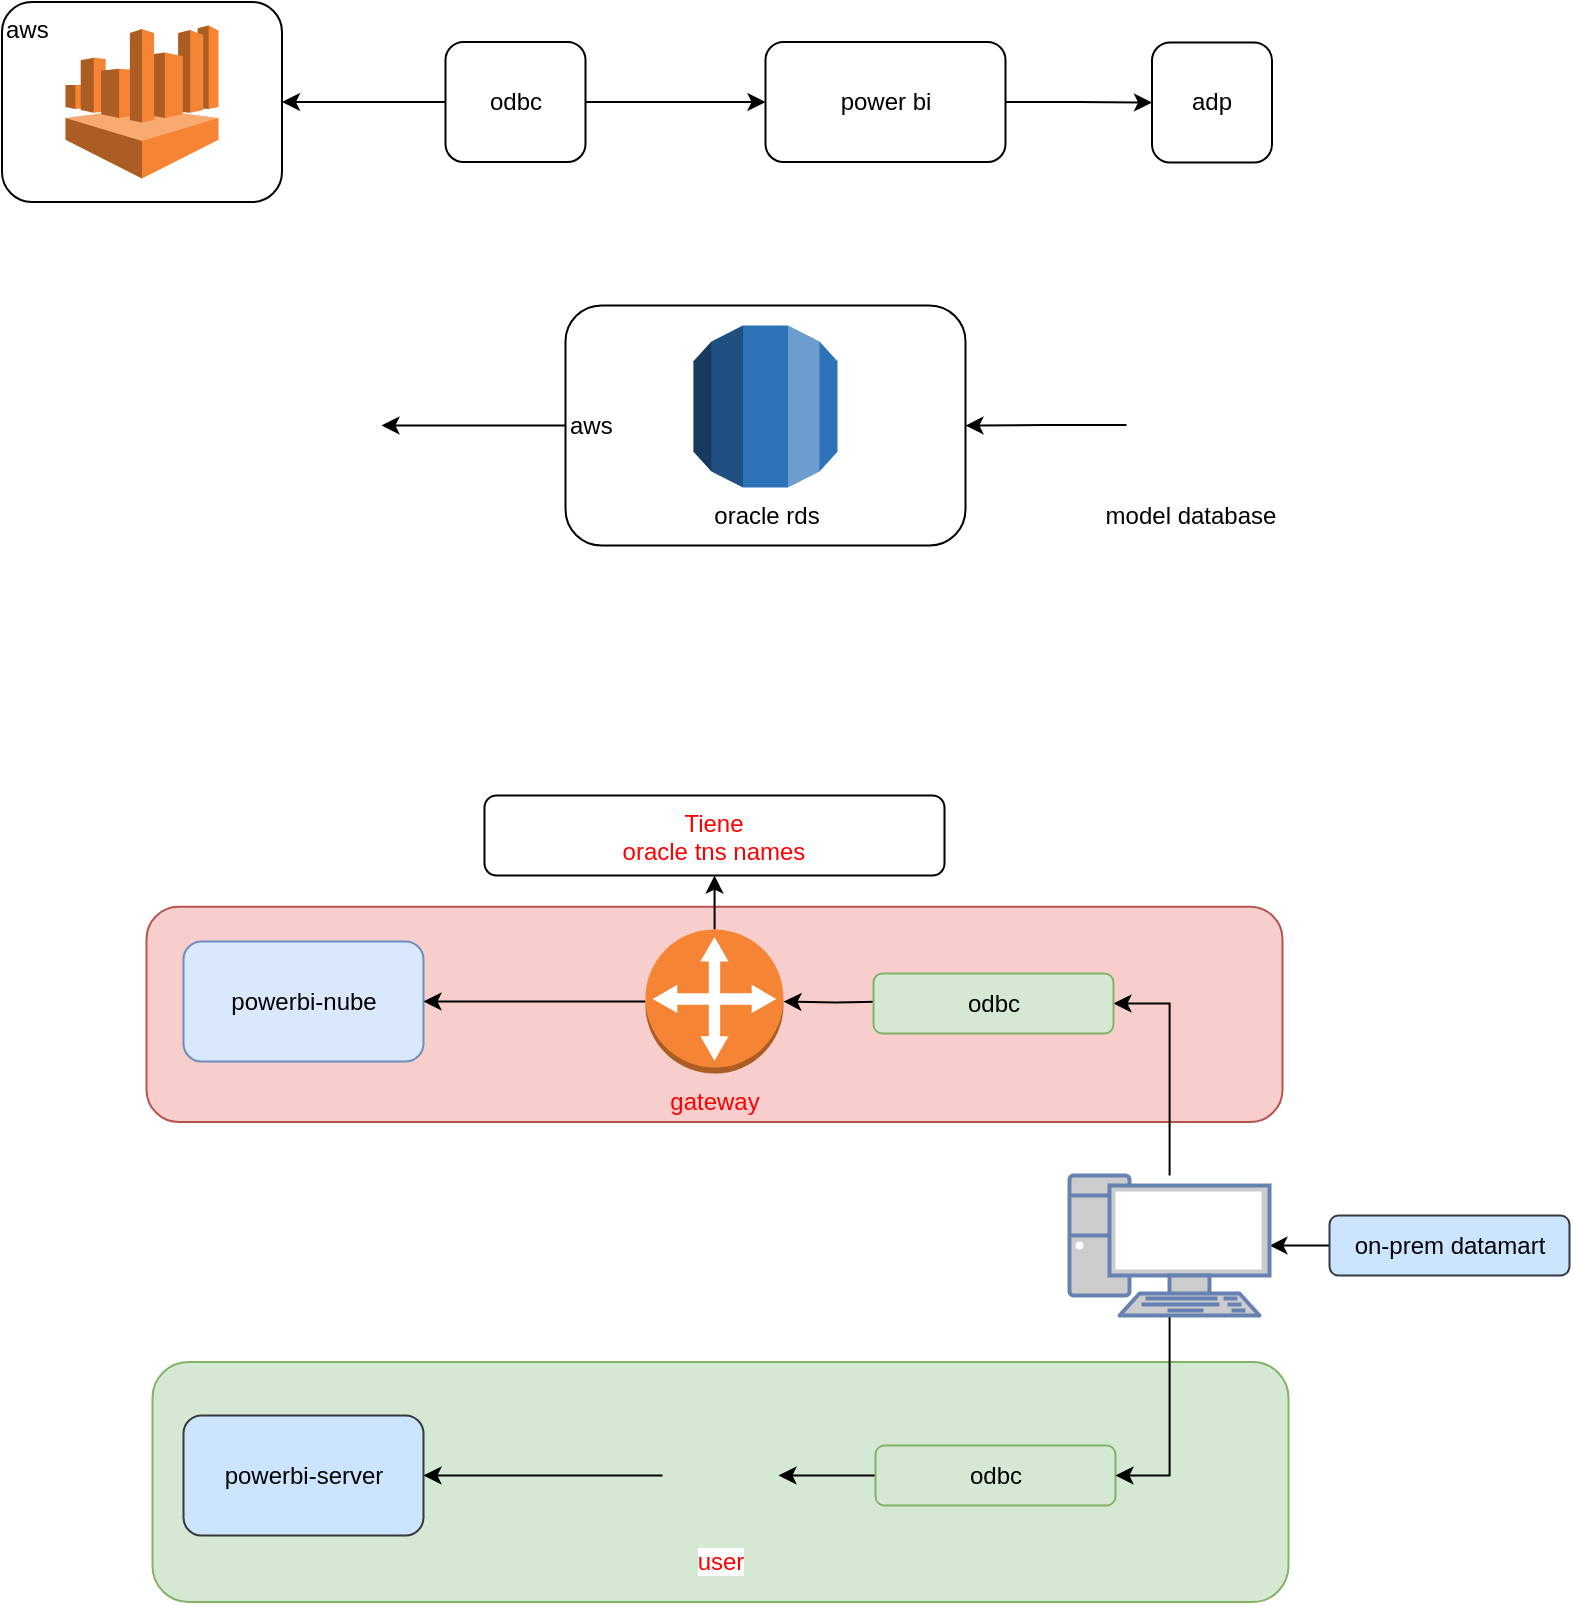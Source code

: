 <mxfile version="12.9.10" type="github"><diagram id="Uxcj9wY_v_Tq2mg2bwjV" name="Page-1"><mxGraphModel dx="1669" dy="463" grid="1" gridSize="10" guides="1" tooltips="1" connect="1" arrows="1" fold="1" page="1" pageScale="1" pageWidth="850" pageHeight="1100" math="0" shadow="0"><root><mxCell id="0"/><mxCell id="1" parent="0"/><mxCell id="j9c_J29v5v7whcMzjjZ--33" value="" style="rounded=1;whiteSpace=wrap;html=1;fillColor=#f8cecc;strokeColor=#b85450;" vertex="1" parent="1"><mxGeometry x="22.25" y="582.38" width="568" height="107.62" as="geometry"/></mxCell><mxCell id="j9c_J29v5v7whcMzjjZ--32" value="" style="rounded=1;whiteSpace=wrap;html=1;fillColor=#d5e8d4;strokeColor=#82b366;" vertex="1" parent="1"><mxGeometry x="25.25" y="810" width="568" height="120" as="geometry"/></mxCell><mxCell id="j9c_J29v5v7whcMzjjZ--1" value="aws" style="rounded=1;whiteSpace=wrap;html=1;verticalAlign=top;align=left;" vertex="1" parent="1"><mxGeometry x="-50" y="130" width="140" height="100" as="geometry"/></mxCell><mxCell id="j9c_J29v5v7whcMzjjZ--2" value="adp" style="rounded=1;whiteSpace=wrap;html=1;" vertex="1" parent="1"><mxGeometry x="525" y="150.25" width="60" height="60" as="geometry"/></mxCell><mxCell id="j9c_J29v5v7whcMzjjZ--3" value="" style="outlineConnect=0;dashed=0;verticalLabelPosition=bottom;verticalAlign=top;align=center;html=1;shape=mxgraph.aws3.athena;fillColor=#F58534;gradientColor=none;" vertex="1" parent="1"><mxGeometry x="-18.25" y="141.75" width="76.5" height="76.5" as="geometry"/></mxCell><mxCell id="j9c_J29v5v7whcMzjjZ--4" style="edgeStyle=orthogonalEdgeStyle;rounded=0;orthogonalLoop=1;jettySize=auto;html=1;" edge="1" parent="1" source="j9c_J29v5v7whcMzjjZ--5" target="j9c_J29v5v7whcMzjjZ--2"><mxGeometry relative="1" as="geometry"/></mxCell><mxCell id="j9c_J29v5v7whcMzjjZ--5" value="power bi" style="rounded=1;whiteSpace=wrap;html=1;" vertex="1" parent="1"><mxGeometry x="331.75" y="150" width="120" height="60" as="geometry"/></mxCell><mxCell id="j9c_J29v5v7whcMzjjZ--6" style="edgeStyle=orthogonalEdgeStyle;rounded=0;orthogonalLoop=1;jettySize=auto;html=1;entryX=1;entryY=0.5;entryDx=0;entryDy=0;" edge="1" parent="1" source="j9c_J29v5v7whcMzjjZ--8" target="j9c_J29v5v7whcMzjjZ--1"><mxGeometry relative="1" as="geometry"><Array as="points"><mxPoint x="101.75" y="179.75"/></Array></mxGeometry></mxCell><mxCell id="j9c_J29v5v7whcMzjjZ--7" style="edgeStyle=orthogonalEdgeStyle;rounded=0;orthogonalLoop=1;jettySize=auto;html=1;" edge="1" parent="1" source="j9c_J29v5v7whcMzjjZ--8" target="j9c_J29v5v7whcMzjjZ--5"><mxGeometry relative="1" as="geometry"/></mxCell><mxCell id="j9c_J29v5v7whcMzjjZ--8" value="odbc" style="rounded=1;whiteSpace=wrap;html=1;" vertex="1" parent="1"><mxGeometry x="171.75" y="150" width="70" height="60" as="geometry"/></mxCell><mxCell id="j9c_J29v5v7whcMzjjZ--9" style="edgeStyle=orthogonalEdgeStyle;rounded=0;orthogonalLoop=1;jettySize=auto;html=1;fontColor=#FF0000;" edge="1" parent="1" source="j9c_J29v5v7whcMzjjZ--10" target="j9c_J29v5v7whcMzjjZ--27"><mxGeometry relative="1" as="geometry"/></mxCell><mxCell id="j9c_J29v5v7whcMzjjZ--10" value="model database" style="shape=image;html=1;verticalAlign=top;verticalLabelPosition=bottom;labelBackgroundColor=#ffffff;imageAspect=0;aspect=fixed;image=https://cdn2.iconfinder.com/data/icons/picol-vector/32/database_run-128.png;align=center;" vertex="1" parent="1"><mxGeometry x="512.25" y="309.75" width="63.5" height="63.5" as="geometry"/></mxCell><mxCell id="j9c_J29v5v7whcMzjjZ--11" value="powerbi-server" style="rounded=1;whiteSpace=wrap;html=1;align=center;fillColor=#cce5ff;strokeColor=#36393d;" vertex="1" parent="1"><mxGeometry x="40.75" y="836.75" width="120" height="60" as="geometry"/></mxCell><mxCell id="j9c_J29v5v7whcMzjjZ--12" value="powerbi-nube" style="rounded=1;whiteSpace=wrap;html=1;align=center;fillColor=#dae8fc;strokeColor=#6c8ebf;" vertex="1" parent="1"><mxGeometry x="40.75" y="599.75" width="120" height="60" as="geometry"/></mxCell><mxCell id="j9c_J29v5v7whcMzjjZ--13" style="edgeStyle=orthogonalEdgeStyle;rounded=0;orthogonalLoop=1;jettySize=auto;html=1;exitX=0;exitY=0.5;exitDx=0;exitDy=0;entryX=1;entryY=0.5;entryDx=0;entryDy=0;" edge="1" parent="1" source="j9c_J29v5v7whcMzjjZ--14" target="j9c_J29v5v7whcMzjjZ--31"><mxGeometry relative="1" as="geometry"><mxPoint x="523.25" y="831.75" as="sourcePoint"/></mxGeometry></mxCell><mxCell id="j9c_J29v5v7whcMzjjZ--14" value="odbc" style="rounded=1;whiteSpace=wrap;html=1;align=center;strokeColor=#82b366;fillColor=#d5e8d4;" vertex="1" parent="1"><mxGeometry x="386.75" y="851.75" width="120" height="30" as="geometry"/></mxCell><mxCell id="j9c_J29v5v7whcMzjjZ--15" style="edgeStyle=orthogonalEdgeStyle;rounded=0;orthogonalLoop=1;jettySize=auto;html=1;fontColor=#FF0000;" edge="1" parent="1" source="j9c_J29v5v7whcMzjjZ--16" target="j9c_J29v5v7whcMzjjZ--19"><mxGeometry relative="1" as="geometry"/></mxCell><mxCell id="j9c_J29v5v7whcMzjjZ--16" value="on-prem datamart" style="rounded=1;whiteSpace=wrap;html=1;align=center;fillColor=#cce5ff;strokeColor=#36393d;" vertex="1" parent="1"><mxGeometry x="613.75" y="736.75" width="120" height="30" as="geometry"/></mxCell><mxCell id="j9c_J29v5v7whcMzjjZ--17" style="edgeStyle=orthogonalEdgeStyle;rounded=0;orthogonalLoop=1;jettySize=auto;html=1;fontColor=#FF0000;entryX=1;entryY=0.5;entryDx=0;entryDy=0;" edge="1" parent="1" source="j9c_J29v5v7whcMzjjZ--19" target="j9c_J29v5v7whcMzjjZ--25"><mxGeometry relative="1" as="geometry"/></mxCell><mxCell id="j9c_J29v5v7whcMzjjZ--18" style="edgeStyle=orthogonalEdgeStyle;rounded=0;orthogonalLoop=1;jettySize=auto;html=1;entryX=1;entryY=0.5;entryDx=0;entryDy=0;fontColor=#FF0000;" edge="1" parent="1" source="j9c_J29v5v7whcMzjjZ--19" target="j9c_J29v5v7whcMzjjZ--14"><mxGeometry relative="1" as="geometry"/></mxCell><mxCell id="j9c_J29v5v7whcMzjjZ--19" value="" style="fontColor=#0066CC;verticalAlign=top;verticalLabelPosition=bottom;labelPosition=center;align=center;html=1;outlineConnect=0;fillColor=#CCCCCC;strokeColor=#6881B3;gradientColor=none;gradientDirection=north;strokeWidth=2;shape=mxgraph.networks.pc;" vertex="1" parent="1"><mxGeometry x="483.75" y="716.75" width="100" height="70" as="geometry"/></mxCell><mxCell id="j9c_J29v5v7whcMzjjZ--20" value="Tiene&lt;br&gt;&lt;div&gt;oracle tns names&lt;br&gt;&lt;/div&gt;&lt;div&gt;&lt;br&gt;&lt;/div&gt;" style="rounded=1;whiteSpace=wrap;html=1;fontColor=#FF0000;align=center;verticalAlign=top;" vertex="1" parent="1"><mxGeometry x="191.25" y="526.75" width="230" height="40" as="geometry"/></mxCell><mxCell id="j9c_J29v5v7whcMzjjZ--21" style="edgeStyle=orthogonalEdgeStyle;rounded=0;orthogonalLoop=1;jettySize=auto;html=1;entryX=0.5;entryY=1;entryDx=0;entryDy=0;fontColor=#FF0000;" edge="1" parent="1" source="j9c_J29v5v7whcMzjjZ--23" target="j9c_J29v5v7whcMzjjZ--20"><mxGeometry relative="1" as="geometry"/></mxCell><mxCell id="j9c_J29v5v7whcMzjjZ--22" style="edgeStyle=orthogonalEdgeStyle;rounded=0;orthogonalLoop=1;jettySize=auto;html=1;fontColor=#FF0000;" edge="1" parent="1" source="j9c_J29v5v7whcMzjjZ--23" target="j9c_J29v5v7whcMzjjZ--12"><mxGeometry relative="1" as="geometry"/></mxCell><mxCell id="j9c_J29v5v7whcMzjjZ--23" value="gateway" style="outlineConnect=0;dashed=0;verticalLabelPosition=bottom;verticalAlign=top;align=center;html=1;shape=mxgraph.aws3.customer_gateway;fillColor=#F58534;gradientColor=none;fontColor=#FF0000;" vertex="1" parent="1"><mxGeometry x="271.75" y="593.75" width="69" height="72" as="geometry"/></mxCell><mxCell id="j9c_J29v5v7whcMzjjZ--24" style="edgeStyle=orthogonalEdgeStyle;rounded=0;orthogonalLoop=1;jettySize=auto;html=1;fontColor=#FF0000;" edge="1" parent="1" target="j9c_J29v5v7whcMzjjZ--23"><mxGeometry relative="1" as="geometry"><mxPoint x="393.75" y="629.75" as="sourcePoint"/></mxGeometry></mxCell><mxCell id="j9c_J29v5v7whcMzjjZ--25" value="odbc" style="rounded=1;whiteSpace=wrap;html=1;align=center;fillColor=#d5e8d4;strokeColor=#82b366;" vertex="1" parent="1"><mxGeometry x="385.75" y="615.75" width="120" height="30" as="geometry"/></mxCell><mxCell id="j9c_J29v5v7whcMzjjZ--26" style="edgeStyle=orthogonalEdgeStyle;rounded=0;orthogonalLoop=1;jettySize=auto;html=1;fontColor=#FF0000;" edge="1" parent="1" source="j9c_J29v5v7whcMzjjZ--27" target="j9c_J29v5v7whcMzjjZ--29"><mxGeometry relative="1" as="geometry"/></mxCell><mxCell id="j9c_J29v5v7whcMzjjZ--27" value="aws" style="rounded=1;whiteSpace=wrap;html=1;align=left;" vertex="1" parent="1"><mxGeometry x="231.75" y="281.75" width="200" height="120" as="geometry"/></mxCell><mxCell id="j9c_J29v5v7whcMzjjZ--28" value="&lt;div&gt;oracle rds&lt;/div&gt;&lt;div&gt;&lt;br&gt;&lt;/div&gt;" style="outlineConnect=0;dashed=0;verticalLabelPosition=bottom;verticalAlign=top;align=center;html=1;shape=mxgraph.aws3.rds;fillColor=#2E73B8;gradientColor=none;" vertex="1" parent="1"><mxGeometry x="295.75" y="291.75" width="72" height="81" as="geometry"/></mxCell><mxCell id="j9c_J29v5v7whcMzjjZ--29" value="" style="shape=image;html=1;verticalAlign=top;verticalLabelPosition=bottom;labelBackgroundColor=#ffffff;imageAspect=0;aspect=fixed;image=https://cdn2.iconfinder.com/data/icons/ios-7-icons/50/help-128.png;fontColor=#FF0000;align=center;" vertex="1" parent="1"><mxGeometry x="11.75" y="277.75" width="128" height="128" as="geometry"/></mxCell><mxCell id="j9c_J29v5v7whcMzjjZ--30" style="edgeStyle=orthogonalEdgeStyle;rounded=0;orthogonalLoop=1;jettySize=auto;html=1;entryX=1;entryY=0.5;entryDx=0;entryDy=0;fontColor=#FF0000;" edge="1" parent="1" source="j9c_J29v5v7whcMzjjZ--31" target="j9c_J29v5v7whcMzjjZ--11"><mxGeometry relative="1" as="geometry"/></mxCell><mxCell id="j9c_J29v5v7whcMzjjZ--31" value="user" style="shape=image;html=1;verticalAlign=top;verticalLabelPosition=bottom;labelBackgroundColor=#ffffff;imageAspect=0;aspect=fixed;image=https://cdn2.iconfinder.com/data/icons/picol-vector/32/user_profile_edit-128.png;fontColor=#FF0000;align=center;" vertex="1" parent="1"><mxGeometry x="280.25" y="837.75" width="58" height="58" as="geometry"/></mxCell></root></mxGraphModel></diagram></mxfile>